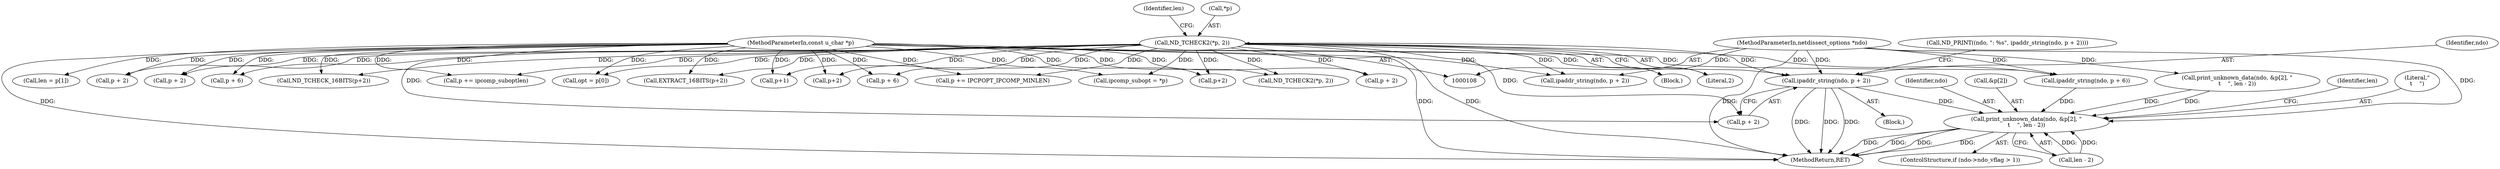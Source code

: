 digraph "0_tcpdump_7029d15f148ef24bb7c6668bc640f5470d085e5a_1@pointer" {
"1000372" [label="(Call,ipaddr_string(ndo, p + 2))"];
"1000109" [label="(MethodParameterIn,netdissect_options *ndo)"];
"1000110" [label="(MethodParameterIn,const u_char *p)"];
"1000125" [label="(Call,ND_TCHECK2(*p, 2))"];
"1000402" [label="(Call,print_unknown_data(ndo, &p[2], \"\n\t    \", len - 2))"];
"1000130" [label="(Identifier,len)"];
"1000385" [label="(Call,print_unknown_data(ndo, &p[2], \"\n\t    \", len - 2))"];
"1000109" [label="(MethodParameterIn,netdissect_options *ndo)"];
"1000125" [label="(Call,ND_TCHECK2(*p, 2))"];
"1000302" [label="(Call,ipcomp_subopt = *p)"];
"1000235" [label="(Call,p+2)"];
"1000421" [label="(MethodReturn,RET)"];
"1000298" [label="(Call,ND_TCHECK2(*p, 2))"];
"1000402" [label="(Call,print_unknown_data(ndo, &p[2], \"\n\t    \", len - 2))"];
"1000110" [label="(MethodParameterIn,const u_char *p)"];
"1000270" [label="(Call,p + 2)"];
"1000212" [label="(Call,p + 6)"];
"1000205" [label="(Call,ipaddr_string(ndo, p + 2))"];
"1000413" [label="(Identifier,len)"];
"1000284" [label="(Call,p += IPCPOPT_IPCOMP_MINLEN)"];
"1000207" [label="(Call,p + 2)"];
"1000396" [label="(ControlStructure,if (ndo->ndo_vflag > 1))"];
"1000363" [label="(Call,p + 2)"];
"1000129" [label="(Call,len = p[1])"];
"1000408" [label="(Literal,\"\n\t    \")"];
"1000370" [label="(Block,)"];
"1000112" [label="(Block,)"];
"1000367" [label="(Call,ND_PRINT((ndo, \": %s\", ipaddr_string(ndo, p + 2))))"];
"1000128" [label="(Literal,2)"];
"1000195" [label="(Call,p + 6)"];
"1000210" [label="(Call,ipaddr_string(ndo, p + 6))"];
"1000228" [label="(Call,ND_TCHECK_16BITS(p+2))"];
"1000372" [label="(Call,ipaddr_string(ndo, p + 2))"];
"1000337" [label="(Call,p += ipcomp_suboptlen)"];
"1000403" [label="(Identifier,ndo)"];
"1000404" [label="(Call,&p[2])"];
"1000134" [label="(Call,opt = p[0])"];
"1000234" [label="(Call,EXTRACT_16BITS(p+2))"];
"1000373" [label="(Identifier,ndo)"];
"1000309" [label="(Call,p+1)"];
"1000126" [label="(Call,*p)"];
"1000409" [label="(Call,len - 2)"];
"1000229" [label="(Call,p+2)"];
"1000374" [label="(Call,p + 2)"];
"1000372" -> "1000370"  [label="AST: "];
"1000372" -> "1000374"  [label="CFG: "];
"1000373" -> "1000372"  [label="AST: "];
"1000374" -> "1000372"  [label="AST: "];
"1000367" -> "1000372"  [label="CFG: "];
"1000372" -> "1000421"  [label="DDG: "];
"1000372" -> "1000421"  [label="DDG: "];
"1000372" -> "1000421"  [label="DDG: "];
"1000109" -> "1000372"  [label="DDG: "];
"1000110" -> "1000372"  [label="DDG: "];
"1000125" -> "1000372"  [label="DDG: "];
"1000372" -> "1000402"  [label="DDG: "];
"1000109" -> "1000108"  [label="AST: "];
"1000109" -> "1000421"  [label="DDG: "];
"1000109" -> "1000205"  [label="DDG: "];
"1000109" -> "1000210"  [label="DDG: "];
"1000109" -> "1000385"  [label="DDG: "];
"1000109" -> "1000402"  [label="DDG: "];
"1000110" -> "1000108"  [label="AST: "];
"1000110" -> "1000421"  [label="DDG: "];
"1000110" -> "1000129"  [label="DDG: "];
"1000110" -> "1000134"  [label="DDG: "];
"1000110" -> "1000195"  [label="DDG: "];
"1000110" -> "1000205"  [label="DDG: "];
"1000110" -> "1000207"  [label="DDG: "];
"1000110" -> "1000210"  [label="DDG: "];
"1000110" -> "1000212"  [label="DDG: "];
"1000110" -> "1000228"  [label="DDG: "];
"1000110" -> "1000229"  [label="DDG: "];
"1000110" -> "1000234"  [label="DDG: "];
"1000110" -> "1000235"  [label="DDG: "];
"1000110" -> "1000270"  [label="DDG: "];
"1000110" -> "1000284"  [label="DDG: "];
"1000110" -> "1000298"  [label="DDG: "];
"1000110" -> "1000302"  [label="DDG: "];
"1000110" -> "1000309"  [label="DDG: "];
"1000110" -> "1000337"  [label="DDG: "];
"1000110" -> "1000363"  [label="DDG: "];
"1000110" -> "1000374"  [label="DDG: "];
"1000125" -> "1000112"  [label="AST: "];
"1000125" -> "1000128"  [label="CFG: "];
"1000126" -> "1000125"  [label="AST: "];
"1000128" -> "1000125"  [label="AST: "];
"1000130" -> "1000125"  [label="CFG: "];
"1000125" -> "1000421"  [label="DDG: "];
"1000125" -> "1000421"  [label="DDG: "];
"1000125" -> "1000134"  [label="DDG: "];
"1000125" -> "1000195"  [label="DDG: "];
"1000125" -> "1000205"  [label="DDG: "];
"1000125" -> "1000207"  [label="DDG: "];
"1000125" -> "1000210"  [label="DDG: "];
"1000125" -> "1000212"  [label="DDG: "];
"1000125" -> "1000228"  [label="DDG: "];
"1000125" -> "1000229"  [label="DDG: "];
"1000125" -> "1000234"  [label="DDG: "];
"1000125" -> "1000235"  [label="DDG: "];
"1000125" -> "1000270"  [label="DDG: "];
"1000125" -> "1000284"  [label="DDG: "];
"1000125" -> "1000298"  [label="DDG: "];
"1000125" -> "1000302"  [label="DDG: "];
"1000125" -> "1000309"  [label="DDG: "];
"1000125" -> "1000337"  [label="DDG: "];
"1000125" -> "1000363"  [label="DDG: "];
"1000125" -> "1000374"  [label="DDG: "];
"1000402" -> "1000396"  [label="AST: "];
"1000402" -> "1000409"  [label="CFG: "];
"1000403" -> "1000402"  [label="AST: "];
"1000404" -> "1000402"  [label="AST: "];
"1000408" -> "1000402"  [label="AST: "];
"1000409" -> "1000402"  [label="AST: "];
"1000413" -> "1000402"  [label="CFG: "];
"1000402" -> "1000421"  [label="DDG: "];
"1000402" -> "1000421"  [label="DDG: "];
"1000402" -> "1000421"  [label="DDG: "];
"1000402" -> "1000421"  [label="DDG: "];
"1000210" -> "1000402"  [label="DDG: "];
"1000385" -> "1000402"  [label="DDG: "];
"1000385" -> "1000402"  [label="DDG: "];
"1000409" -> "1000402"  [label="DDG: "];
"1000409" -> "1000402"  [label="DDG: "];
}
